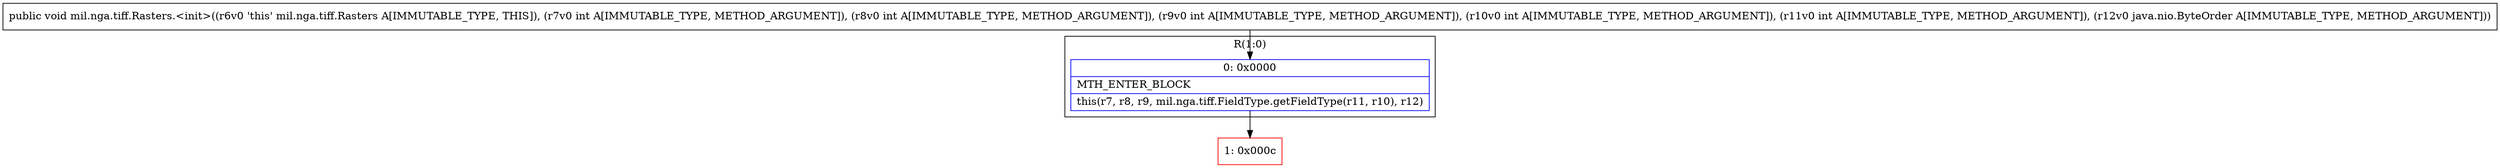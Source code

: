 digraph "CFG formil.nga.tiff.Rasters.\<init\>(IIIIILjava\/nio\/ByteOrder;)V" {
subgraph cluster_Region_1564732186 {
label = "R(1:0)";
node [shape=record,color=blue];
Node_0 [shape=record,label="{0\:\ 0x0000|MTH_ENTER_BLOCK\l|this(r7, r8, r9, mil.nga.tiff.FieldType.getFieldType(r11, r10), r12)\l}"];
}
Node_1 [shape=record,color=red,label="{1\:\ 0x000c}"];
MethodNode[shape=record,label="{public void mil.nga.tiff.Rasters.\<init\>((r6v0 'this' mil.nga.tiff.Rasters A[IMMUTABLE_TYPE, THIS]), (r7v0 int A[IMMUTABLE_TYPE, METHOD_ARGUMENT]), (r8v0 int A[IMMUTABLE_TYPE, METHOD_ARGUMENT]), (r9v0 int A[IMMUTABLE_TYPE, METHOD_ARGUMENT]), (r10v0 int A[IMMUTABLE_TYPE, METHOD_ARGUMENT]), (r11v0 int A[IMMUTABLE_TYPE, METHOD_ARGUMENT]), (r12v0 java.nio.ByteOrder A[IMMUTABLE_TYPE, METHOD_ARGUMENT])) }"];
MethodNode -> Node_0;
Node_0 -> Node_1;
}

